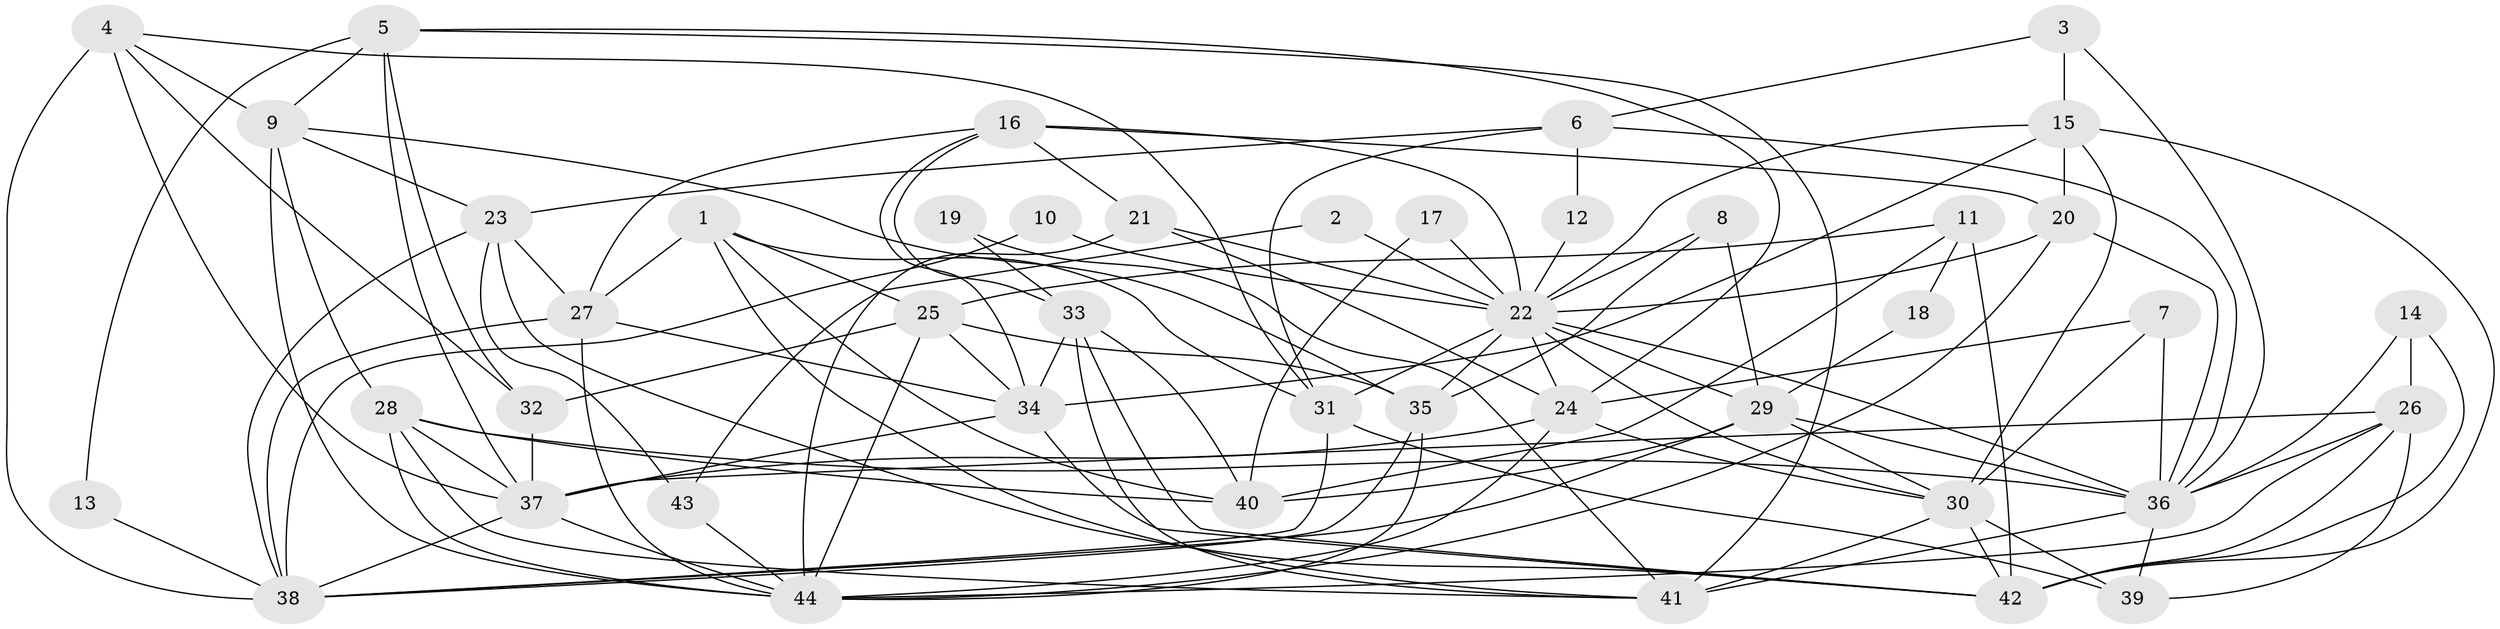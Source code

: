 // original degree distribution, {5: 0.22727272727272727, 3: 0.2159090909090909, 2: 0.1590909090909091, 9: 0.011363636363636364, 4: 0.3068181818181818, 7: 0.022727272727272728, 8: 0.011363636363636364, 6: 0.03409090909090909, 10: 0.011363636363636364}
// Generated by graph-tools (version 1.1) at 2025/50/03/09/25 03:50:11]
// undirected, 44 vertices, 121 edges
graph export_dot {
graph [start="1"]
  node [color=gray90,style=filled];
  1;
  2;
  3;
  4;
  5;
  6;
  7;
  8;
  9;
  10;
  11;
  12;
  13;
  14;
  15;
  16;
  17;
  18;
  19;
  20;
  21;
  22;
  23;
  24;
  25;
  26;
  27;
  28;
  29;
  30;
  31;
  32;
  33;
  34;
  35;
  36;
  37;
  38;
  39;
  40;
  41;
  42;
  43;
  44;
  1 -- 25 [weight=1.0];
  1 -- 27 [weight=1.0];
  1 -- 31 [weight=1.0];
  1 -- 40 [weight=1.0];
  1 -- 41 [weight=1.0];
  2 -- 22 [weight=1.0];
  2 -- 43 [weight=1.0];
  3 -- 6 [weight=1.0];
  3 -- 15 [weight=1.0];
  3 -- 36 [weight=1.0];
  4 -- 9 [weight=1.0];
  4 -- 31 [weight=1.0];
  4 -- 32 [weight=1.0];
  4 -- 37 [weight=1.0];
  4 -- 38 [weight=1.0];
  5 -- 9 [weight=1.0];
  5 -- 13 [weight=1.0];
  5 -- 24 [weight=1.0];
  5 -- 32 [weight=1.0];
  5 -- 37 [weight=1.0];
  5 -- 41 [weight=1.0];
  6 -- 12 [weight=1.0];
  6 -- 23 [weight=1.0];
  6 -- 31 [weight=1.0];
  6 -- 36 [weight=1.0];
  7 -- 24 [weight=1.0];
  7 -- 30 [weight=1.0];
  7 -- 36 [weight=1.0];
  8 -- 22 [weight=1.0];
  8 -- 29 [weight=1.0];
  8 -- 35 [weight=1.0];
  9 -- 23 [weight=1.0];
  9 -- 28 [weight=1.0];
  9 -- 35 [weight=1.0];
  9 -- 44 [weight=1.0];
  10 -- 22 [weight=1.0];
  10 -- 38 [weight=1.0];
  11 -- 18 [weight=1.0];
  11 -- 25 [weight=1.0];
  11 -- 40 [weight=1.0];
  11 -- 42 [weight=1.0];
  12 -- 22 [weight=1.0];
  13 -- 38 [weight=1.0];
  14 -- 26 [weight=1.0];
  14 -- 36 [weight=1.0];
  14 -- 42 [weight=1.0];
  15 -- 20 [weight=1.0];
  15 -- 22 [weight=1.0];
  15 -- 30 [weight=1.0];
  15 -- 34 [weight=1.0];
  15 -- 42 [weight=1.0];
  16 -- 20 [weight=1.0];
  16 -- 21 [weight=1.0];
  16 -- 22 [weight=1.0];
  16 -- 27 [weight=1.0];
  16 -- 33 [weight=1.0];
  16 -- 34 [weight=1.0];
  17 -- 22 [weight=1.0];
  17 -- 40 [weight=1.0];
  18 -- 29 [weight=1.0];
  19 -- 33 [weight=1.0];
  19 -- 41 [weight=1.0];
  20 -- 22 [weight=1.0];
  20 -- 36 [weight=1.0];
  20 -- 44 [weight=1.0];
  21 -- 22 [weight=1.0];
  21 -- 24 [weight=1.0];
  21 -- 44 [weight=1.0];
  22 -- 24 [weight=1.0];
  22 -- 29 [weight=1.0];
  22 -- 30 [weight=1.0];
  22 -- 31 [weight=1.0];
  22 -- 35 [weight=1.0];
  22 -- 36 [weight=1.0];
  23 -- 27 [weight=1.0];
  23 -- 38 [weight=1.0];
  23 -- 42 [weight=1.0];
  23 -- 43 [weight=1.0];
  24 -- 30 [weight=1.0];
  24 -- 37 [weight=1.0];
  24 -- 44 [weight=1.0];
  25 -- 32 [weight=1.0];
  25 -- 34 [weight=1.0];
  25 -- 35 [weight=1.0];
  25 -- 44 [weight=1.0];
  26 -- 36 [weight=1.0];
  26 -- 37 [weight=1.0];
  26 -- 39 [weight=1.0];
  26 -- 42 [weight=1.0];
  26 -- 44 [weight=2.0];
  27 -- 34 [weight=1.0];
  27 -- 38 [weight=2.0];
  27 -- 44 [weight=1.0];
  28 -- 36 [weight=1.0];
  28 -- 37 [weight=1.0];
  28 -- 40 [weight=1.0];
  28 -- 41 [weight=1.0];
  28 -- 44 [weight=1.0];
  29 -- 30 [weight=1.0];
  29 -- 36 [weight=1.0];
  29 -- 38 [weight=1.0];
  29 -- 40 [weight=1.0];
  30 -- 39 [weight=1.0];
  30 -- 41 [weight=1.0];
  30 -- 42 [weight=1.0];
  31 -- 38 [weight=1.0];
  31 -- 39 [weight=1.0];
  32 -- 37 [weight=1.0];
  33 -- 34 [weight=1.0];
  33 -- 40 [weight=1.0];
  33 -- 41 [weight=1.0];
  33 -- 42 [weight=1.0];
  34 -- 37 [weight=1.0];
  34 -- 42 [weight=1.0];
  35 -- 38 [weight=1.0];
  35 -- 44 [weight=2.0];
  36 -- 39 [weight=1.0];
  36 -- 41 [weight=1.0];
  37 -- 38 [weight=1.0];
  37 -- 44 [weight=2.0];
  43 -- 44 [weight=2.0];
}
